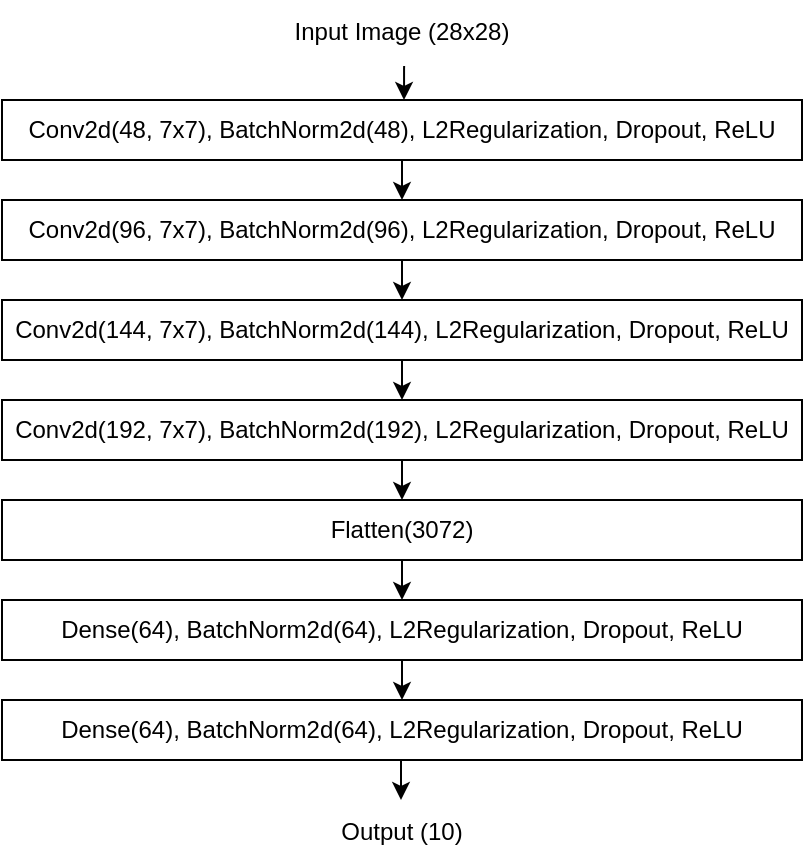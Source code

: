 <mxfile version="20.3.0" type="device"><diagram id="8IDWQs9GZurMXxP92csq" name="Page-1"><mxGraphModel dx="1426" dy="769" grid="1" gridSize="14" guides="1" tooltips="1" connect="1" arrows="1" fold="1" page="1" pageScale="1" pageWidth="850" pageHeight="1100" math="0" shadow="0"><root><mxCell id="0"/><mxCell id="1" parent="0"/><mxCell id="hTwkUW3MqOBo-GI-EciY-1" value="Input Image (28x28)" style="text;strokeColor=none;fillColor=none;align=center;verticalAlign=middle;spacingLeft=4;spacingRight=4;overflow=hidden;points=[[0,0.5],[1,0.5]];portConstraint=eastwest;rotatable=0;" parent="1" vertex="1"><mxGeometry x="205" y="70" width="150" height="30" as="geometry"/></mxCell><mxCell id="hTwkUW3MqOBo-GI-EciY-8" style="edgeStyle=orthogonalEdgeStyle;rounded=0;orthogonalLoop=1;jettySize=auto;html=1;exitX=0.5;exitY=1;exitDx=0;exitDy=0;entryX=0.5;entryY=0;entryDx=0;entryDy=0;" parent="1" source="hTwkUW3MqOBo-GI-EciY-2" target="hTwkUW3MqOBo-GI-EciY-3" edge="1"><mxGeometry relative="1" as="geometry"/></mxCell><mxCell id="hTwkUW3MqOBo-GI-EciY-2" value="Conv2d(48, 7x7), BatchNorm2d(48), L2Regularization, Dropout, ReLU" style="rounded=0;whiteSpace=wrap;html=1;" parent="1" vertex="1"><mxGeometry x="80" y="120" width="400" height="30" as="geometry"/></mxCell><mxCell id="hTwkUW3MqOBo-GI-EciY-9" style="edgeStyle=orthogonalEdgeStyle;rounded=0;orthogonalLoop=1;jettySize=auto;html=1;exitX=0.5;exitY=1;exitDx=0;exitDy=0;entryX=0.5;entryY=0;entryDx=0;entryDy=0;" parent="1" source="hTwkUW3MqOBo-GI-EciY-3" target="hTwkUW3MqOBo-GI-EciY-4" edge="1"><mxGeometry relative="1" as="geometry"/></mxCell><mxCell id="hTwkUW3MqOBo-GI-EciY-3" value="Conv2d(96, 7x7), BatchNorm2d(96), L2Regularization, Dropout, ReLU" style="rounded=0;whiteSpace=wrap;html=1;" parent="1" vertex="1"><mxGeometry x="80" y="170" width="400" height="30" as="geometry"/></mxCell><mxCell id="hTwkUW3MqOBo-GI-EciY-10" style="edgeStyle=orthogonalEdgeStyle;rounded=0;orthogonalLoop=1;jettySize=auto;html=1;exitX=0.5;exitY=1;exitDx=0;exitDy=0;entryX=0.5;entryY=0;entryDx=0;entryDy=0;" parent="1" source="hTwkUW3MqOBo-GI-EciY-4" target="hTwkUW3MqOBo-GI-EciY-6" edge="1"><mxGeometry relative="1" as="geometry"/></mxCell><mxCell id="hTwkUW3MqOBo-GI-EciY-4" value="Conv2d(144, 7x7), BatchNorm2d(144), L2Regularization, Dropout, ReLU" style="rounded=0;whiteSpace=wrap;html=1;" parent="1" vertex="1"><mxGeometry x="80" y="220" width="400" height="30" as="geometry"/></mxCell><mxCell id="hTwkUW3MqOBo-GI-EciY-5" value="Flatten(3072)" style="rounded=0;whiteSpace=wrap;html=1;" parent="1" vertex="1"><mxGeometry x="80" y="320" width="400" height="30" as="geometry"/></mxCell><mxCell id="hTwkUW3MqOBo-GI-EciY-11" style="edgeStyle=orthogonalEdgeStyle;rounded=0;orthogonalLoop=1;jettySize=auto;html=1;exitX=0.5;exitY=1;exitDx=0;exitDy=0;entryX=0.5;entryY=0;entryDx=0;entryDy=0;" parent="1" source="hTwkUW3MqOBo-GI-EciY-6" target="hTwkUW3MqOBo-GI-EciY-5" edge="1"><mxGeometry relative="1" as="geometry"/></mxCell><mxCell id="hTwkUW3MqOBo-GI-EciY-6" value="Conv2d(192, 7x7), BatchNorm2d(192), L2Regularization, Dropout, ReLU" style="rounded=0;whiteSpace=wrap;html=1;" parent="1" vertex="1"><mxGeometry x="80" y="270" width="400" height="30" as="geometry"/></mxCell><mxCell id="hTwkUW3MqOBo-GI-EciY-7" value="Output (10)" style="text;strokeColor=none;fillColor=none;align=center;verticalAlign=middle;spacingLeft=4;spacingRight=4;overflow=hidden;points=[[0,0.5],[1,0.5]];portConstraint=eastwest;rotatable=0;" parent="1" vertex="1"><mxGeometry x="205" y="470" width="150" height="30" as="geometry"/></mxCell><mxCell id="hTwkUW3MqOBo-GI-EciY-12" value="" style="endArrow=classic;html=1;rounded=0;exitX=0.5;exitY=1;exitDx=0;exitDy=0;" parent="1" source="hTwkUW3MqOBo-GI-EciY-5" edge="1"><mxGeometry width="50" height="50" relative="1" as="geometry"><mxPoint x="370" y="350" as="sourcePoint"/><mxPoint x="280" y="370" as="targetPoint"/></mxGeometry></mxCell><mxCell id="hTwkUW3MqOBo-GI-EciY-13" value="" style="endArrow=classic;html=1;rounded=0;exitX=0.507;exitY=1.1;exitDx=0;exitDy=0;exitPerimeter=0;" parent="1" source="hTwkUW3MqOBo-GI-EciY-1" edge="1"><mxGeometry width="50" height="50" relative="1" as="geometry"><mxPoint x="290" y="357" as="sourcePoint"/><mxPoint x="281" y="120" as="targetPoint"/></mxGeometry></mxCell><mxCell id="hTwkUW3MqOBo-GI-EciY-14" value="Dense(64), BatchNorm2d(64), L2Regularization, Dropout, ReLU" style="rounded=0;whiteSpace=wrap;html=1;" parent="1" vertex="1"><mxGeometry x="80" y="370" width="400" height="30" as="geometry"/></mxCell><mxCell id="hTwkUW3MqOBo-GI-EciY-18" value="" style="endArrow=classic;html=1;rounded=0;exitX=0.5;exitY=1;exitDx=0;exitDy=0;" parent="1" edge="1"><mxGeometry width="50" height="50" relative="1" as="geometry"><mxPoint x="280" y="400" as="sourcePoint"/><mxPoint x="280" y="420" as="targetPoint"/></mxGeometry></mxCell><mxCell id="hTwkUW3MqOBo-GI-EciY-19" value="Dense(64), BatchNorm2d(64), L2Regularization, Dropout, ReLU" style="rounded=0;whiteSpace=wrap;html=1;" parent="1" vertex="1"><mxGeometry x="80" y="420" width="400" height="30" as="geometry"/></mxCell><mxCell id="hTwkUW3MqOBo-GI-EciY-22" value="" style="endArrow=classic;html=1;rounded=0;exitX=0.5;exitY=1;exitDx=0;exitDy=0;" parent="1" edge="1"><mxGeometry width="50" height="50" relative="1" as="geometry"><mxPoint x="279.5" y="450" as="sourcePoint"/><mxPoint x="279.5" y="470" as="targetPoint"/></mxGeometry></mxCell></root></mxGraphModel></diagram></mxfile>